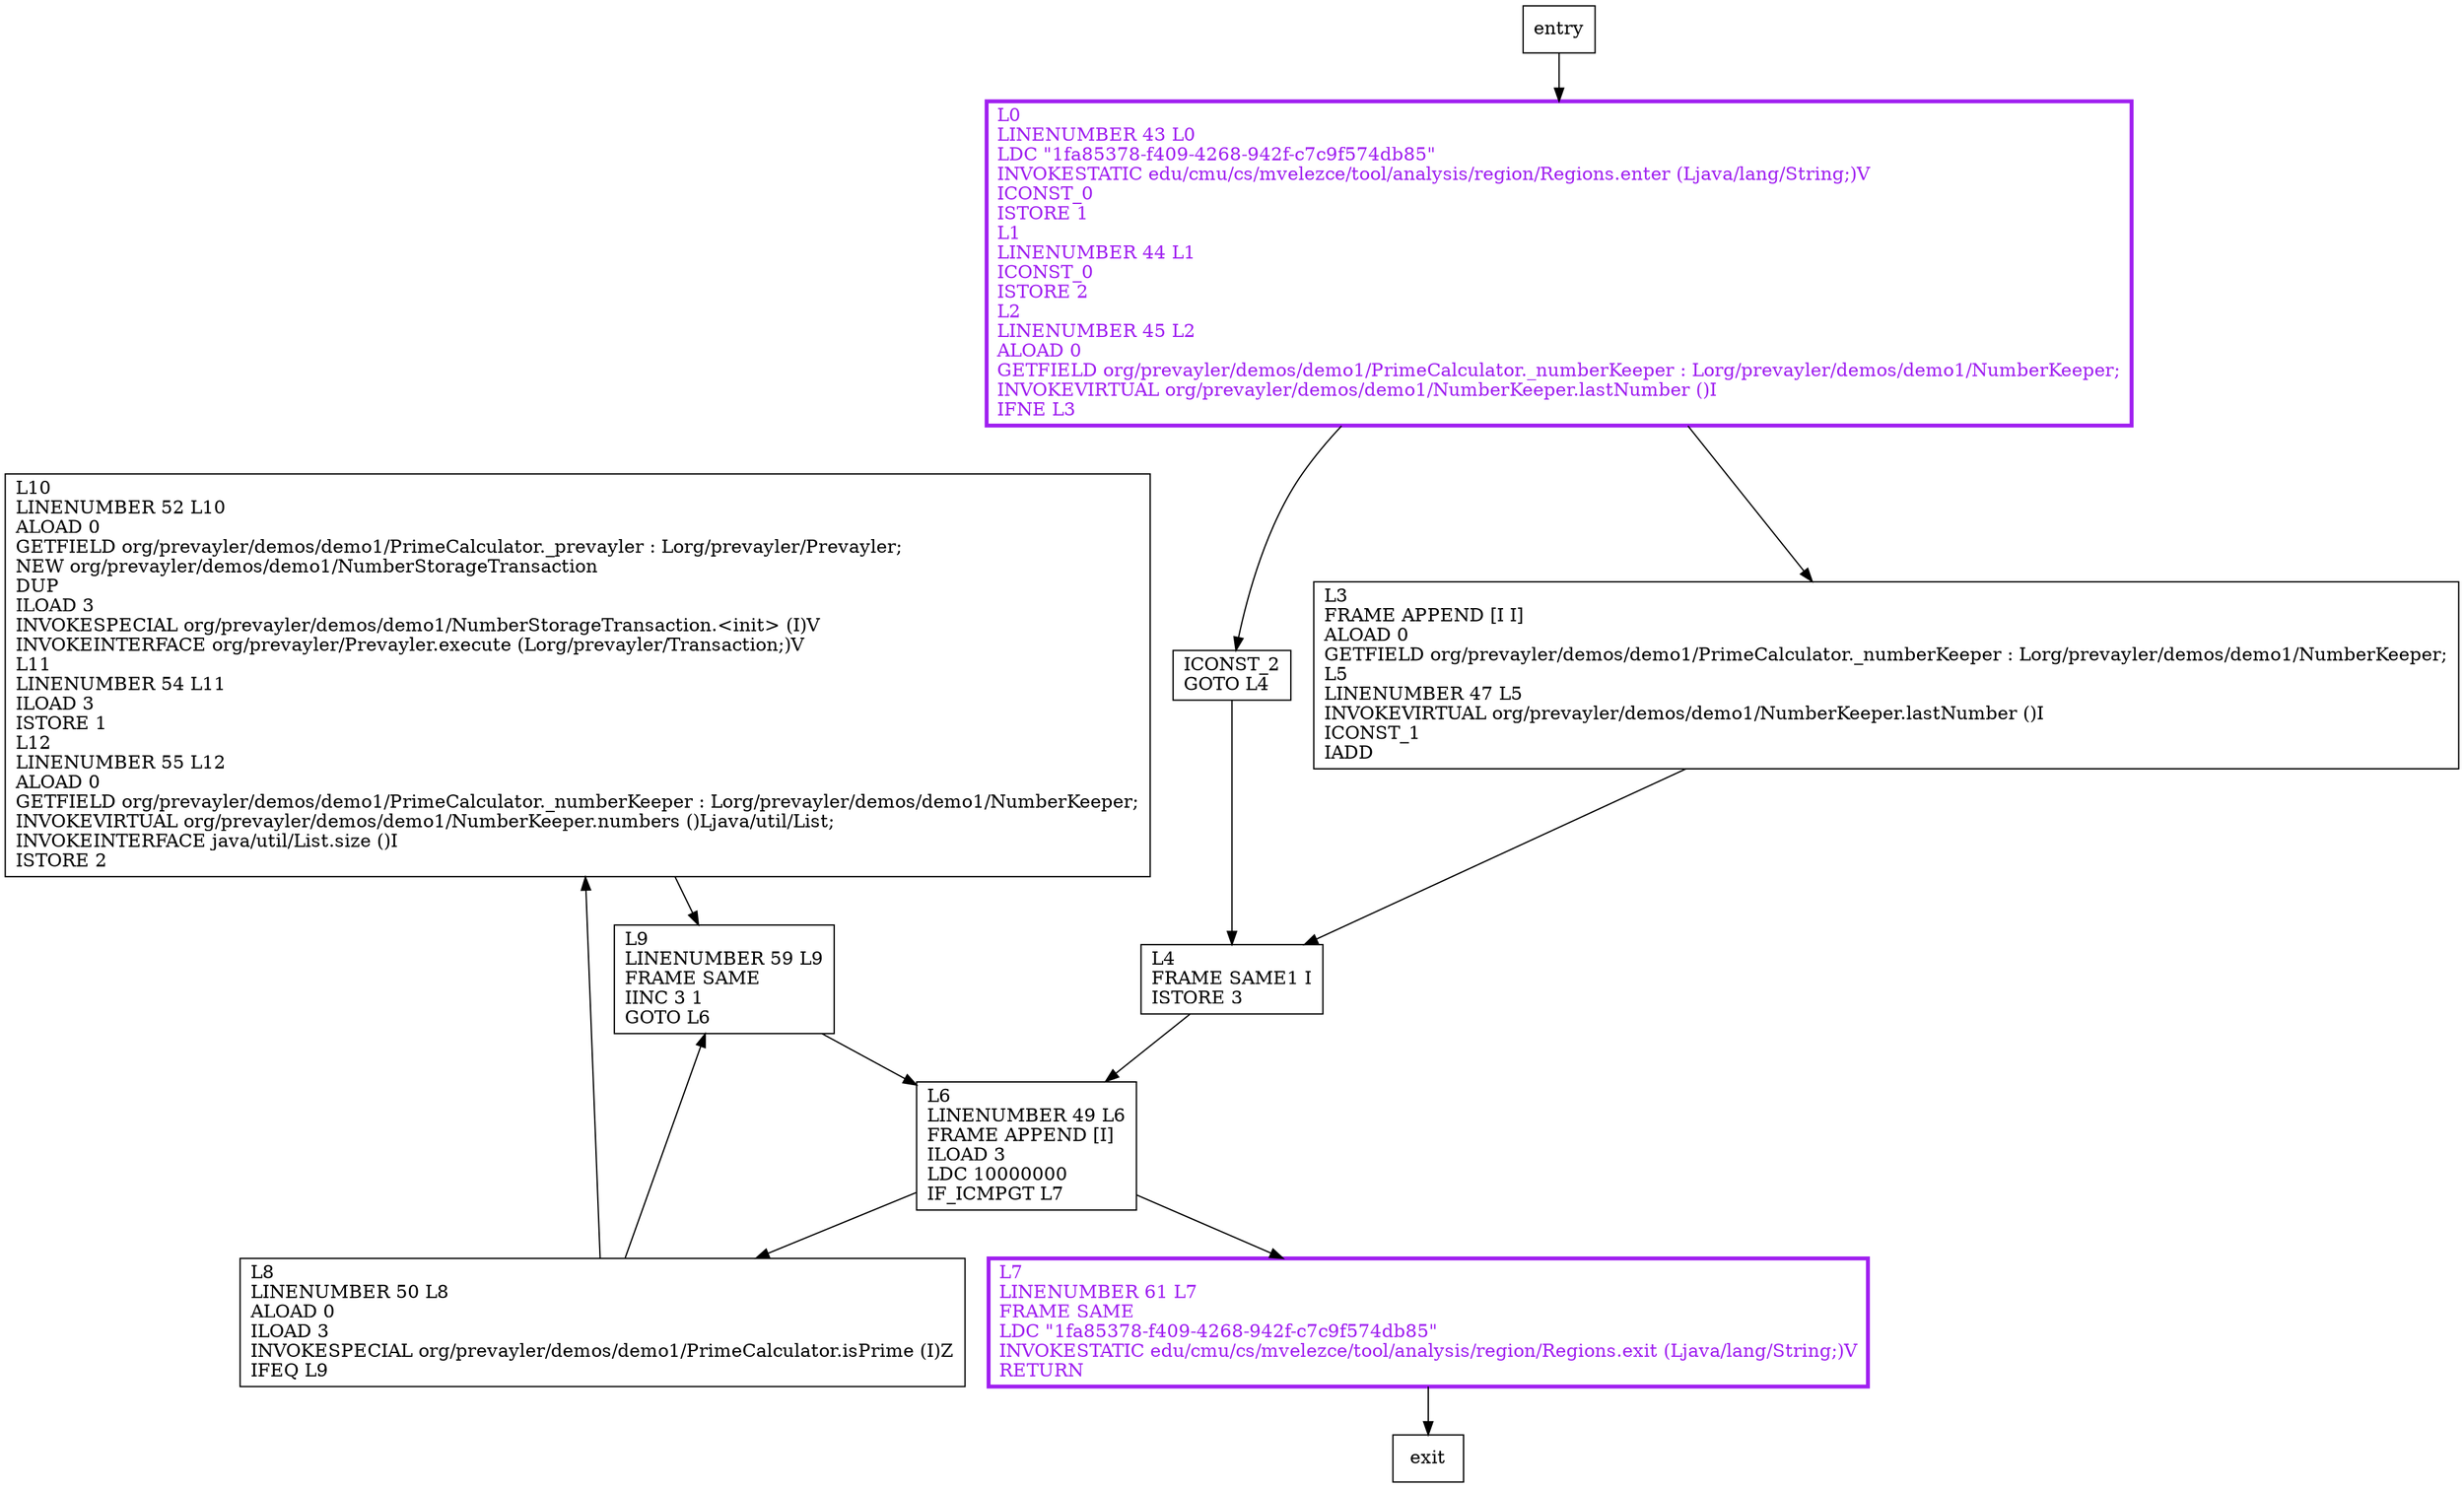 digraph start1 {
node [shape=record];
755749630 [label="L10\lLINENUMBER 52 L10\lALOAD 0\lGETFIELD org/prevayler/demos/demo1/PrimeCalculator._prevayler : Lorg/prevayler/Prevayler;\lNEW org/prevayler/demos/demo1/NumberStorageTransaction\lDUP\lILOAD 3\lINVOKESPECIAL org/prevayler/demos/demo1/NumberStorageTransaction.\<init\> (I)V\lINVOKEINTERFACE org/prevayler/Prevayler.execute (Lorg/prevayler/Transaction;)V\lL11\lLINENUMBER 54 L11\lILOAD 3\lISTORE 1\lL12\lLINENUMBER 55 L12\lALOAD 0\lGETFIELD org/prevayler/demos/demo1/PrimeCalculator._numberKeeper : Lorg/prevayler/demos/demo1/NumberKeeper;\lINVOKEVIRTUAL org/prevayler/demos/demo1/NumberKeeper.numbers ()Ljava/util/List;\lINVOKEINTERFACE java/util/List.size ()I\lISTORE 2\l"];
1638110398 [label="L0\lLINENUMBER 43 L0\lLDC \"1fa85378-f409-4268-942f-c7c9f574db85\"\lINVOKESTATIC edu/cmu/cs/mvelezce/tool/analysis/region/Regions.enter (Ljava/lang/String;)V\lICONST_0\lISTORE 1\lL1\lLINENUMBER 44 L1\lICONST_0\lISTORE 2\lL2\lLINENUMBER 45 L2\lALOAD 0\lGETFIELD org/prevayler/demos/demo1/PrimeCalculator._numberKeeper : Lorg/prevayler/demos/demo1/NumberKeeper;\lINVOKEVIRTUAL org/prevayler/demos/demo1/NumberKeeper.lastNumber ()I\lIFNE L3\l"];
705077973 [label="L3\lFRAME APPEND [I I]\lALOAD 0\lGETFIELD org/prevayler/demos/demo1/PrimeCalculator._numberKeeper : Lorg/prevayler/demos/demo1/NumberKeeper;\lL5\lLINENUMBER 47 L5\lINVOKEVIRTUAL org/prevayler/demos/demo1/NumberKeeper.lastNumber ()I\lICONST_1\lIADD\l"];
1851682633 [label="ICONST_2\lGOTO L4\l"];
72821267 [label="L9\lLINENUMBER 59 L9\lFRAME SAME\lIINC 3 1\lGOTO L6\l"];
107032643 [label="L7\lLINENUMBER 61 L7\lFRAME SAME\lLDC \"1fa85378-f409-4268-942f-c7c9f574db85\"\lINVOKESTATIC edu/cmu/cs/mvelezce/tool/analysis/region/Regions.exit (Ljava/lang/String;)V\lRETURN\l"];
577178676 [label="L6\lLINENUMBER 49 L6\lFRAME APPEND [I]\lILOAD 3\lLDC 10000000\lIF_ICMPGT L7\l"];
2065321466 [label="L4\lFRAME SAME1 I\lISTORE 3\l"];
426654288 [label="L8\lLINENUMBER 50 L8\lALOAD 0\lILOAD 3\lINVOKESPECIAL org/prevayler/demos/demo1/PrimeCalculator.isPrime (I)Z\lIFEQ L9\l"];
entry;
exit;
755749630 -> 72821267;
entry -> 1638110398;
1638110398 -> 705077973;
1638110398 -> 1851682633;
705077973 -> 2065321466;
1851682633 -> 2065321466;
72821267 -> 577178676;
107032643 -> exit;
577178676 -> 107032643;
577178676 -> 426654288;
2065321466 -> 577178676;
426654288 -> 755749630;
426654288 -> 72821267;
1638110398[fontcolor="purple", penwidth=3, color="purple"];
107032643[fontcolor="purple", penwidth=3, color="purple"];
}
